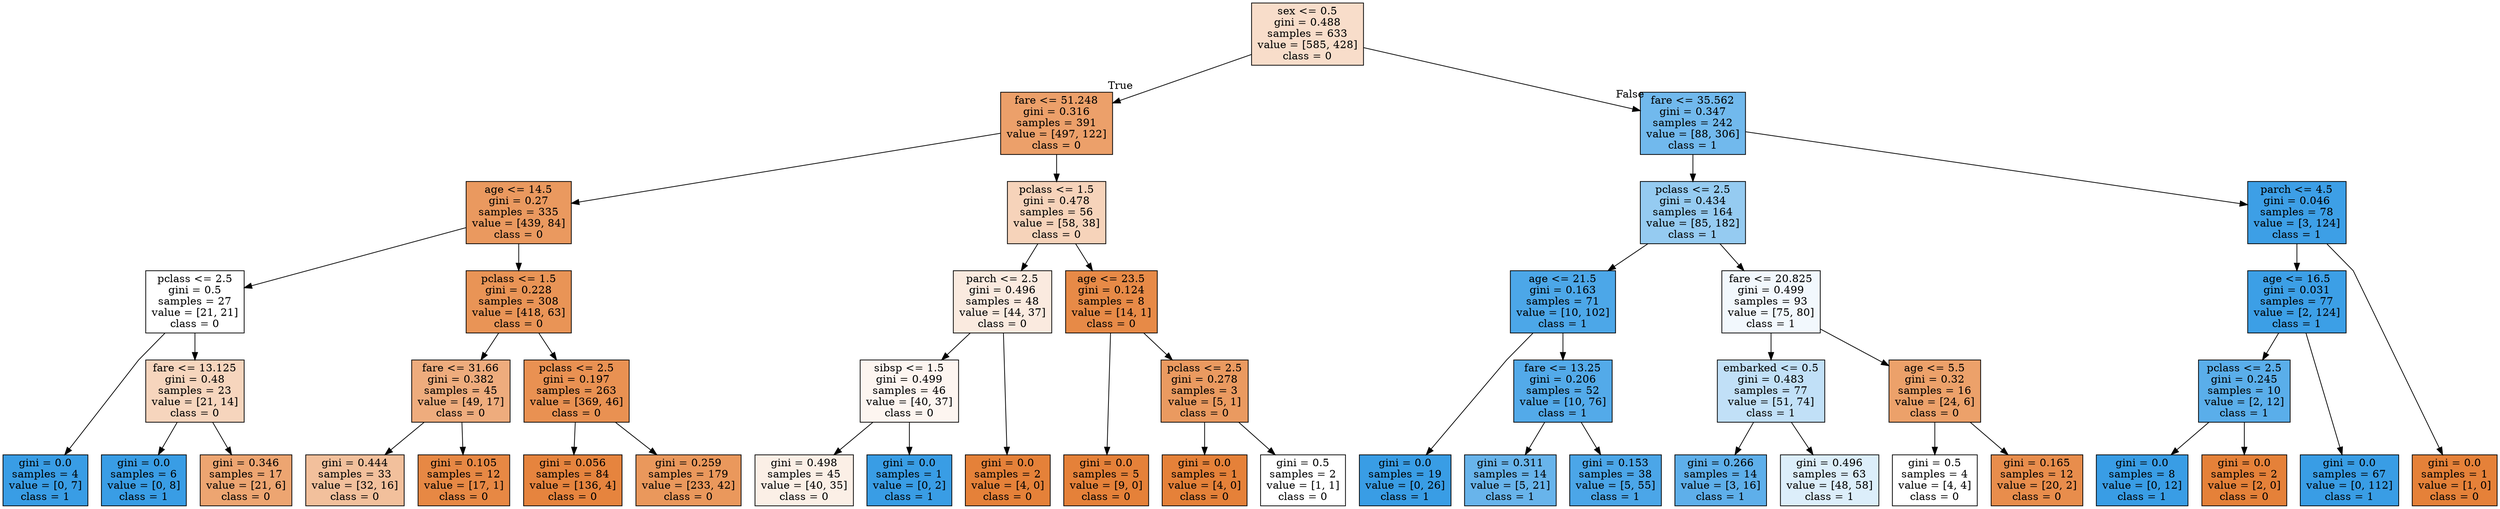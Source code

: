 digraph Tree {
node [shape=box, style="filled", color="black"] ;
graph [ranksep=equally, splines=polyline] ;
0 [label="sex <= 0.5\ngini = 0.488\nsamples = 633\nvalue = [585, 428]\nclass = 0", fillcolor="#e5813944"] ;
1 [label="fare <= 51.248\ngini = 0.316\nsamples = 391\nvalue = [497, 122]\nclass = 0", fillcolor="#e58139c0"] ;
0 -> 1 [labeldistance=2.5, labelangle=45, headlabel="True"] ;
2 [label="age <= 14.5\ngini = 0.27\nsamples = 335\nvalue = [439, 84]\nclass = 0", fillcolor="#e58139ce"] ;
1 -> 2 ;
3 [label="pclass <= 2.5\ngini = 0.5\nsamples = 27\nvalue = [21, 21]\nclass = 0", fillcolor="#e5813900"] ;
2 -> 3 ;
4 [label="gini = 0.0\nsamples = 4\nvalue = [0, 7]\nclass = 1", fillcolor="#399de5ff"] ;
3 -> 4 ;
5 [label="fare <= 13.125\ngini = 0.48\nsamples = 23\nvalue = [21, 14]\nclass = 0", fillcolor="#e5813955"] ;
3 -> 5 ;
6 [label="gini = 0.0\nsamples = 6\nvalue = [0, 8]\nclass = 1", fillcolor="#399de5ff"] ;
5 -> 6 ;
7 [label="gini = 0.346\nsamples = 17\nvalue = [21, 6]\nclass = 0", fillcolor="#e58139b6"] ;
5 -> 7 ;
8 [label="pclass <= 1.5\ngini = 0.228\nsamples = 308\nvalue = [418, 63]\nclass = 0", fillcolor="#e58139d9"] ;
2 -> 8 ;
9 [label="fare <= 31.66\ngini = 0.382\nsamples = 45\nvalue = [49, 17]\nclass = 0", fillcolor="#e58139a7"] ;
8 -> 9 ;
10 [label="gini = 0.444\nsamples = 33\nvalue = [32, 16]\nclass = 0", fillcolor="#e581397f"] ;
9 -> 10 ;
11 [label="gini = 0.105\nsamples = 12\nvalue = [17, 1]\nclass = 0", fillcolor="#e58139f0"] ;
9 -> 11 ;
12 [label="pclass <= 2.5\ngini = 0.197\nsamples = 263\nvalue = [369, 46]\nclass = 0", fillcolor="#e58139df"] ;
8 -> 12 ;
13 [label="gini = 0.056\nsamples = 84\nvalue = [136, 4]\nclass = 0", fillcolor="#e58139f8"] ;
12 -> 13 ;
14 [label="gini = 0.259\nsamples = 179\nvalue = [233, 42]\nclass = 0", fillcolor="#e58139d1"] ;
12 -> 14 ;
15 [label="pclass <= 1.5\ngini = 0.478\nsamples = 56\nvalue = [58, 38]\nclass = 0", fillcolor="#e5813958"] ;
1 -> 15 ;
16 [label="parch <= 2.5\ngini = 0.496\nsamples = 48\nvalue = [44, 37]\nclass = 0", fillcolor="#e5813929"] ;
15 -> 16 ;
17 [label="sibsp <= 1.5\ngini = 0.499\nsamples = 46\nvalue = [40, 37]\nclass = 0", fillcolor="#e5813913"] ;
16 -> 17 ;
18 [label="gini = 0.498\nsamples = 45\nvalue = [40, 35]\nclass = 0", fillcolor="#e5813920"] ;
17 -> 18 ;
19 [label="gini = 0.0\nsamples = 1\nvalue = [0, 2]\nclass = 1", fillcolor="#399de5ff"] ;
17 -> 19 ;
20 [label="gini = 0.0\nsamples = 2\nvalue = [4, 0]\nclass = 0", fillcolor="#e58139ff"] ;
16 -> 20 ;
21 [label="age <= 23.5\ngini = 0.124\nsamples = 8\nvalue = [14, 1]\nclass = 0", fillcolor="#e58139ed"] ;
15 -> 21 ;
22 [label="gini = 0.0\nsamples = 5\nvalue = [9, 0]\nclass = 0", fillcolor="#e58139ff"] ;
21 -> 22 ;
23 [label="pclass <= 2.5\ngini = 0.278\nsamples = 3\nvalue = [5, 1]\nclass = 0", fillcolor="#e58139cc"] ;
21 -> 23 ;
24 [label="gini = 0.0\nsamples = 1\nvalue = [4, 0]\nclass = 0", fillcolor="#e58139ff"] ;
23 -> 24 ;
25 [label="gini = 0.5\nsamples = 2\nvalue = [1, 1]\nclass = 0", fillcolor="#e5813900"] ;
23 -> 25 ;
26 [label="fare <= 35.562\ngini = 0.347\nsamples = 242\nvalue = [88, 306]\nclass = 1", fillcolor="#399de5b6"] ;
0 -> 26 [labeldistance=2.5, labelangle=-45, headlabel="False"] ;
27 [label="pclass <= 2.5\ngini = 0.434\nsamples = 164\nvalue = [85, 182]\nclass = 1", fillcolor="#399de588"] ;
26 -> 27 ;
28 [label="age <= 21.5\ngini = 0.163\nsamples = 71\nvalue = [10, 102]\nclass = 1", fillcolor="#399de5e6"] ;
27 -> 28 ;
29 [label="gini = 0.0\nsamples = 19\nvalue = [0, 26]\nclass = 1", fillcolor="#399de5ff"] ;
28 -> 29 ;
30 [label="fare <= 13.25\ngini = 0.206\nsamples = 52\nvalue = [10, 76]\nclass = 1", fillcolor="#399de5dd"] ;
28 -> 30 ;
31 [label="gini = 0.311\nsamples = 14\nvalue = [5, 21]\nclass = 1", fillcolor="#399de5c2"] ;
30 -> 31 ;
32 [label="gini = 0.153\nsamples = 38\nvalue = [5, 55]\nclass = 1", fillcolor="#399de5e8"] ;
30 -> 32 ;
33 [label="fare <= 20.825\ngini = 0.499\nsamples = 93\nvalue = [75, 80]\nclass = 1", fillcolor="#399de510"] ;
27 -> 33 ;
34 [label="embarked <= 0.5\ngini = 0.483\nsamples = 77\nvalue = [51, 74]\nclass = 1", fillcolor="#399de54f"] ;
33 -> 34 ;
35 [label="gini = 0.266\nsamples = 14\nvalue = [3, 16]\nclass = 1", fillcolor="#399de5cf"] ;
34 -> 35 ;
36 [label="gini = 0.496\nsamples = 63\nvalue = [48, 58]\nclass = 1", fillcolor="#399de52c"] ;
34 -> 36 ;
37 [label="age <= 5.5\ngini = 0.32\nsamples = 16\nvalue = [24, 6]\nclass = 0", fillcolor="#e58139bf"] ;
33 -> 37 ;
38 [label="gini = 0.5\nsamples = 4\nvalue = [4, 4]\nclass = 0", fillcolor="#e5813900"] ;
37 -> 38 ;
39 [label="gini = 0.165\nsamples = 12\nvalue = [20, 2]\nclass = 0", fillcolor="#e58139e6"] ;
37 -> 39 ;
40 [label="parch <= 4.5\ngini = 0.046\nsamples = 78\nvalue = [3, 124]\nclass = 1", fillcolor="#399de5f9"] ;
26 -> 40 ;
41 [label="age <= 16.5\ngini = 0.031\nsamples = 77\nvalue = [2, 124]\nclass = 1", fillcolor="#399de5fb"] ;
40 -> 41 ;
42 [label="pclass <= 2.5\ngini = 0.245\nsamples = 10\nvalue = [2, 12]\nclass = 1", fillcolor="#399de5d4"] ;
41 -> 42 ;
43 [label="gini = 0.0\nsamples = 8\nvalue = [0, 12]\nclass = 1", fillcolor="#399de5ff"] ;
42 -> 43 ;
44 [label="gini = 0.0\nsamples = 2\nvalue = [2, 0]\nclass = 0", fillcolor="#e58139ff"] ;
42 -> 44 ;
45 [label="gini = 0.0\nsamples = 67\nvalue = [0, 112]\nclass = 1", fillcolor="#399de5ff"] ;
41 -> 45 ;
46 [label="gini = 0.0\nsamples = 1\nvalue = [1, 0]\nclass = 0", fillcolor="#e58139ff"] ;
40 -> 46 ;
{rank=same ; 0} ;
{rank=same ; 1; 26} ;
{rank=same ; 2; 15; 27; 40} ;
{rank=same ; 3; 8; 16; 21; 28; 33; 41} ;
{rank=same ; 5; 9; 12; 17; 23; 30; 34; 37; 42} ;
{rank=same ; 4; 6; 7; 10; 11; 13; 14; 18; 19; 20; 22; 24; 25; 29; 31; 32; 35; 36; 38; 39; 43; 44; 45; 46} ;
}